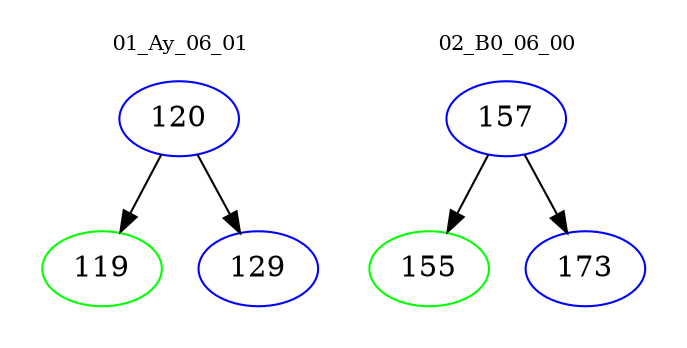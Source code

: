 digraph{
subgraph cluster_0 {
color = white
label = "01_Ay_06_01";
fontsize=10;
T0_120 [label="120", color="blue"]
T0_120 -> T0_119 [color="black"]
T0_119 [label="119", color="green"]
T0_120 -> T0_129 [color="black"]
T0_129 [label="129", color="blue"]
}
subgraph cluster_1 {
color = white
label = "02_B0_06_00";
fontsize=10;
T1_157 [label="157", color="blue"]
T1_157 -> T1_155 [color="black"]
T1_155 [label="155", color="green"]
T1_157 -> T1_173 [color="black"]
T1_173 [label="173", color="blue"]
}
}
